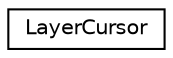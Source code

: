 digraph "Graphical Class Hierarchy"
{
 // LATEX_PDF_SIZE
  edge [fontname="Helvetica",fontsize="10",labelfontname="Helvetica",labelfontsize="10"];
  node [fontname="Helvetica",fontsize="10",shape=record];
  rankdir="LR";
  Node0 [label="LayerCursor",height=0.2,width=0.4,color="black", fillcolor="white", style="filled",URL="$classLayerCursor.html",tooltip=" "];
}
